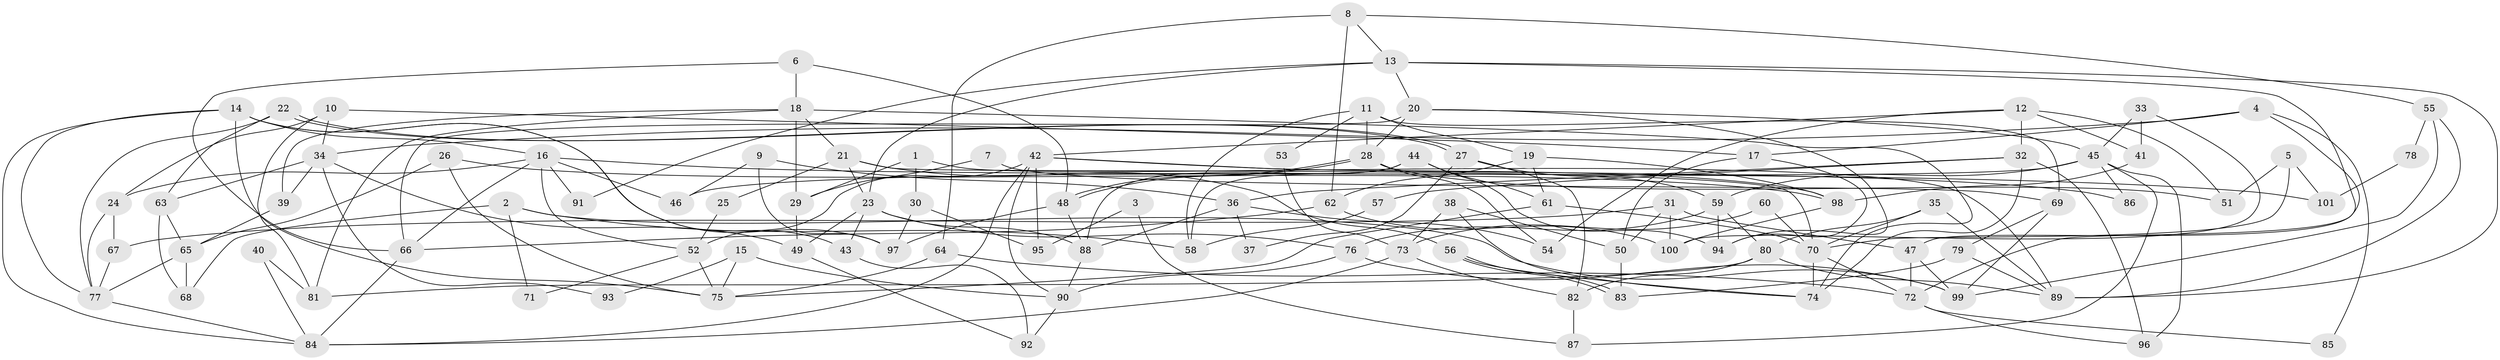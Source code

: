 // Generated by graph-tools (version 1.1) at 2025/02/03/09/25 03:02:03]
// undirected, 101 vertices, 202 edges
graph export_dot {
graph [start="1"]
  node [color=gray90,style=filled];
  1;
  2;
  3;
  4;
  5;
  6;
  7;
  8;
  9;
  10;
  11;
  12;
  13;
  14;
  15;
  16;
  17;
  18;
  19;
  20;
  21;
  22;
  23;
  24;
  25;
  26;
  27;
  28;
  29;
  30;
  31;
  32;
  33;
  34;
  35;
  36;
  37;
  38;
  39;
  40;
  41;
  42;
  43;
  44;
  45;
  46;
  47;
  48;
  49;
  50;
  51;
  52;
  53;
  54;
  55;
  56;
  57;
  58;
  59;
  60;
  61;
  62;
  63;
  64;
  65;
  66;
  67;
  68;
  69;
  70;
  71;
  72;
  73;
  74;
  75;
  76;
  77;
  78;
  79;
  80;
  81;
  82;
  83;
  84;
  85;
  86;
  87;
  88;
  89;
  90;
  91;
  92;
  93;
  94;
  95;
  96;
  97;
  98;
  99;
  100;
  101;
  1 -- 29;
  1 -- 89;
  1 -- 30;
  2 -- 58;
  2 -- 68;
  2 -- 71;
  2 -- 99;
  3 -- 95;
  3 -- 87;
  4 -- 72;
  4 -- 17;
  4 -- 34;
  4 -- 85;
  5 -- 70;
  5 -- 51;
  5 -- 101;
  6 -- 18;
  6 -- 66;
  6 -- 48;
  7 -- 29;
  7 -- 69;
  8 -- 62;
  8 -- 13;
  8 -- 55;
  8 -- 64;
  9 -- 36;
  9 -- 97;
  9 -- 46;
  10 -- 81;
  10 -- 34;
  10 -- 17;
  10 -- 24;
  11 -- 19;
  11 -- 28;
  11 -- 53;
  11 -- 58;
  11 -- 69;
  12 -- 54;
  12 -- 42;
  12 -- 32;
  12 -- 41;
  12 -- 51;
  13 -- 47;
  13 -- 23;
  13 -- 20;
  13 -- 89;
  13 -- 91;
  14 -- 77;
  14 -- 43;
  14 -- 16;
  14 -- 75;
  14 -- 84;
  14 -- 97;
  15 -- 75;
  15 -- 90;
  15 -- 93;
  16 -- 52;
  16 -- 24;
  16 -- 46;
  16 -- 66;
  16 -- 91;
  16 -- 101;
  17 -- 50;
  17 -- 94;
  18 -- 74;
  18 -- 21;
  18 -- 29;
  18 -- 39;
  18 -- 81;
  19 -- 62;
  19 -- 98;
  19 -- 61;
  20 -- 66;
  20 -- 28;
  20 -- 45;
  20 -- 94;
  21 -- 70;
  21 -- 23;
  21 -- 25;
  21 -- 56;
  22 -- 27;
  22 -- 27;
  22 -- 77;
  22 -- 63;
  23 -- 88;
  23 -- 76;
  23 -- 43;
  23 -- 49;
  24 -- 67;
  24 -- 77;
  25 -- 52;
  26 -- 65;
  26 -- 75;
  26 -- 98;
  27 -- 59;
  27 -- 37;
  27 -- 82;
  28 -- 48;
  28 -- 48;
  28 -- 51;
  28 -- 54;
  29 -- 49;
  30 -- 97;
  30 -- 95;
  31 -- 100;
  31 -- 67;
  31 -- 47;
  31 -- 50;
  32 -- 96;
  32 -- 36;
  32 -- 57;
  32 -- 74;
  33 -- 41;
  33 -- 45;
  33 -- 100;
  34 -- 39;
  34 -- 49;
  34 -- 63;
  34 -- 93;
  35 -- 80;
  35 -- 70;
  35 -- 89;
  36 -- 88;
  36 -- 37;
  36 -- 54;
  38 -- 74;
  38 -- 50;
  38 -- 73;
  39 -- 65;
  40 -- 84;
  40 -- 81;
  41 -- 98;
  42 -- 90;
  42 -- 84;
  42 -- 52;
  42 -- 86;
  42 -- 95;
  42 -- 98;
  43 -- 92;
  44 -- 94;
  44 -- 61;
  44 -- 58;
  44 -- 88;
  45 -- 46;
  45 -- 59;
  45 -- 86;
  45 -- 87;
  45 -- 96;
  47 -- 99;
  47 -- 72;
  48 -- 88;
  48 -- 97;
  49 -- 92;
  50 -- 83;
  52 -- 75;
  52 -- 71;
  53 -- 73;
  55 -- 89;
  55 -- 78;
  55 -- 99;
  56 -- 83;
  56 -- 83;
  56 -- 74;
  57 -- 58;
  59 -- 94;
  59 -- 76;
  59 -- 80;
  60 -- 73;
  60 -- 70;
  61 -- 75;
  61 -- 70;
  62 -- 100;
  62 -- 66;
  63 -- 65;
  63 -- 68;
  64 -- 72;
  64 -- 75;
  65 -- 77;
  65 -- 68;
  66 -- 84;
  67 -- 77;
  69 -- 99;
  69 -- 79;
  70 -- 74;
  70 -- 72;
  72 -- 85;
  72 -- 96;
  73 -- 82;
  73 -- 84;
  76 -- 99;
  76 -- 90;
  77 -- 84;
  78 -- 101;
  79 -- 89;
  79 -- 83;
  80 -- 89;
  80 -- 81;
  80 -- 82;
  82 -- 87;
  88 -- 90;
  90 -- 92;
  98 -- 100;
}
